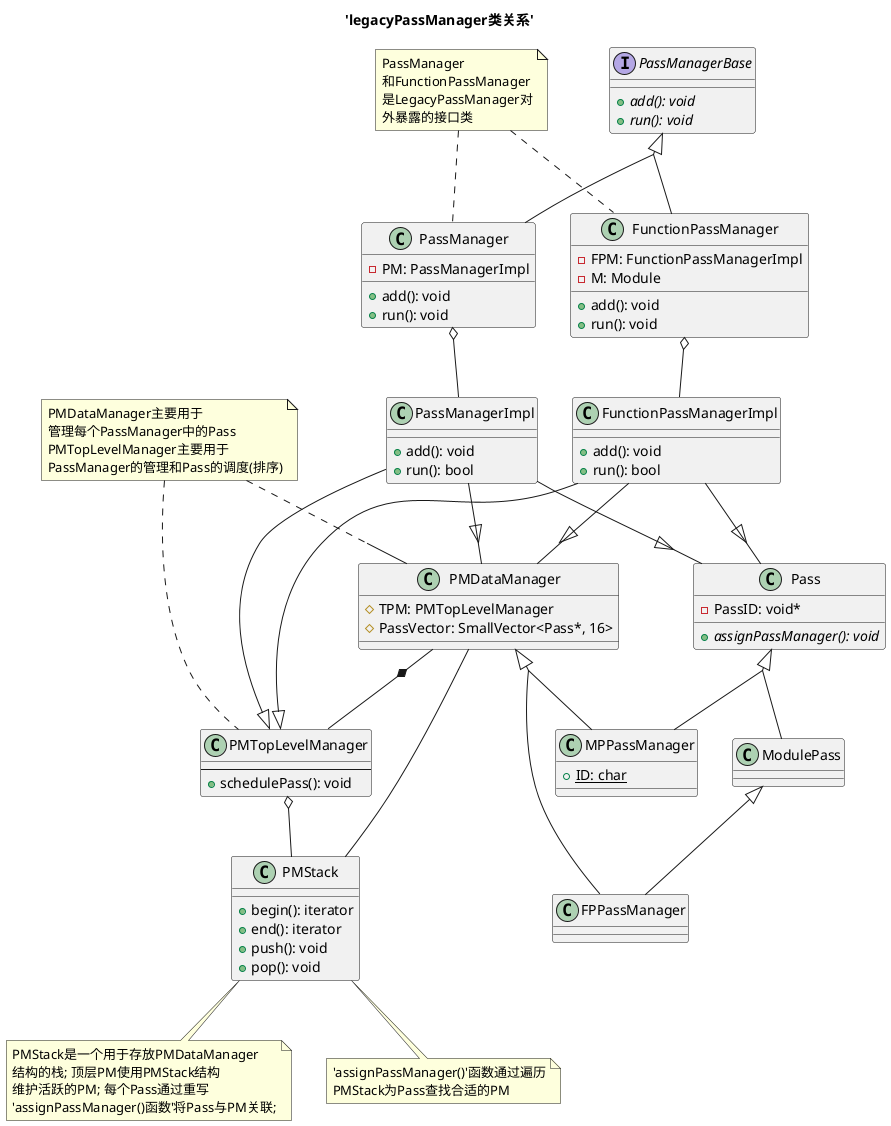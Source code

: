 @startuml

title 'legacyPassManager类关系'

skinparam groupInheritance 2

top to bottom direction

' 类定义

' Pass管理器抽象接口
interface PassManagerBase {
  {abstract} +add(): void
  {abstract} +run(): void
}

together {

  ' legacy PassManager管理FunctionPass
  class FunctionPassManager {
    + add(): void
    + run(): void
    - FPM: FunctionPassManagerImpl
    - M: Module
  }

  ' legacy PassManager管理ModulePassManager
  class PassManager {
    + add(): void
    + run(): void
    - PM: PassManagerImpl
  }

}

together {

  class PassManagerImpl {
    + add(): void
    + run(): bool
  }

  class FunctionPassManagerImpl {
    + add(): void
    + run(): bool
  }

}


' -----*------
together {

  class PMStack {
    + begin(): iterator
    + end(): iterator
    + push(): void
    + pop(): void
  }

  class PMDataManager {
    # TPM: PMTopLevelManager
    # PassVector: SmallVector<Pass*, 16>
  }

  class PMTopLevelManager {
    ' # PassManagers: SmallVector
    ' - IndirectPassManagers: SmallVector
    ' - LastUser: DenseMap
    ' - InversedLastUser: DenseMap
    ' - ImmutablePasses: SmallVector
    ' - ImmutablePassMap: SmallVector
    ' + activeStack: PMStack
    ----
    + schedulePass(): void
    ' + findAnalysisPassInfo(): PassInfo
    ' + findAnalysisUsage(): AnalysisUsage
  }

}

class Pass {
  - PassID: void*
  {abstract} + assignPassManager(): void
}

together {

  class ModulePass {

  }

  class FPPassManager {

  }

}

class MPPassManager {
  {static} + ID: char
}


' *****************
' ***** 类关系 *****
' *****************

' PassManagerBase类关系
PassManagerBase                     <|-down-                  PassManager
PassManagerBase                     <|-down-                  FunctionPassManager

' PassManager类关系
PassManager                         o-down-                   PassManagerImpl

' PassManagerImpl类关系
PassManagerImpl                     -down-|>                  PMTopLevelManager
PassManagerImpl                     -down-|>                  PMDataManager
PassManagerImpl                     -down-|>                  Pass

' FunctionPassManager类关系
FunctionPassManager                 o-down-                   FunctionPassManagerImpl

' FunctionPassManagerImpl类关系
FunctionPassManagerImpl             -down-|>                  PMTopLevelManager
FunctionPassManagerImpl             -down-|>                  PMDataManager
FunctionPassManagerImpl             -down-|>                  Pass

' PMTopLevelManager类关系
PMTopLevelManager                   o-down-                   PMStack

' PMDataManager类关系
PMDataManager                       -                         PMStack

' PMTopLevelManager与PMDataManager之间的关系
PMDataManager                       *--                       PMTopLevelManager

' ModulePass类关系
ModulePass                          -up-|>                    Pass

' FPPassManager类关系
FPPassManager                       -up-|>                    PMDataManager
FPPassManager                       -up-|>                    ModulePass

' MPPassManger类关系
MPPassManager                       -up-|>                    Pass
MPPassManager                       -up-|>                    PMDataManager

' ***** 注释 *****
note "PassManager\n和FunctionPassManager\n是LegacyPassManager对\n外暴露的接口类" as export_interface

note "PMDataManager主要用于\n管理每个PassManager中的Pass\nPMTopLevelManager主要用于\nPassManager的管理和Pass的调度(排序)" as pm_effect

note "PMStack是一个用于存放PMDataManager\n结构的栈; 顶层PM使用PMStack结构\n维护活跃的PM; 每个Pass通过重写\n'assignPassManager()函数'将Pass与PM关联;" as pmstack_spec_0
note "'assignPassManager()'函数通过遍历\nPMStack为Pass查找合适的PM" as pmstack_spec_1

' ***** 注释 *****
PassManager                       .up.                        export_interface
FunctionPassManager               .up.                        export_interface

PMDataManager                     .up.                        pm_effect
PMTopLevelManager                 .up.                        pm_effect

PMStack                           ..                          pmstack_spec_0
PMStack                           ..                          pmstack_spec_1

@enduml